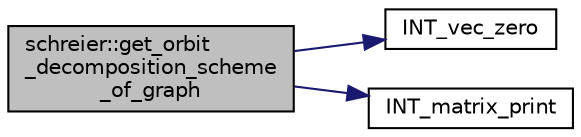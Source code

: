 digraph "schreier::get_orbit_decomposition_scheme_of_graph"
{
  edge [fontname="Helvetica",fontsize="10",labelfontname="Helvetica",labelfontsize="10"];
  node [fontname="Helvetica",fontsize="10",shape=record];
  rankdir="LR";
  Node1543 [label="schreier::get_orbit\l_decomposition_scheme\l_of_graph",height=0.2,width=0.4,color="black", fillcolor="grey75", style="filled", fontcolor="black"];
  Node1543 -> Node1544 [color="midnightblue",fontsize="10",style="solid",fontname="Helvetica"];
  Node1544 [label="INT_vec_zero",height=0.2,width=0.4,color="black", fillcolor="white", style="filled",URL="$df/dbf/sajeeb_8_c.html#aa8c9c7977203577026080f546fe4980f"];
  Node1543 -> Node1545 [color="midnightblue",fontsize="10",style="solid",fontname="Helvetica"];
  Node1545 [label="INT_matrix_print",height=0.2,width=0.4,color="black", fillcolor="white", style="filled",URL="$d5/db4/io__and__os_8h.html#afd4180a24bef3a2b584668a4eaf607ff"];
}
